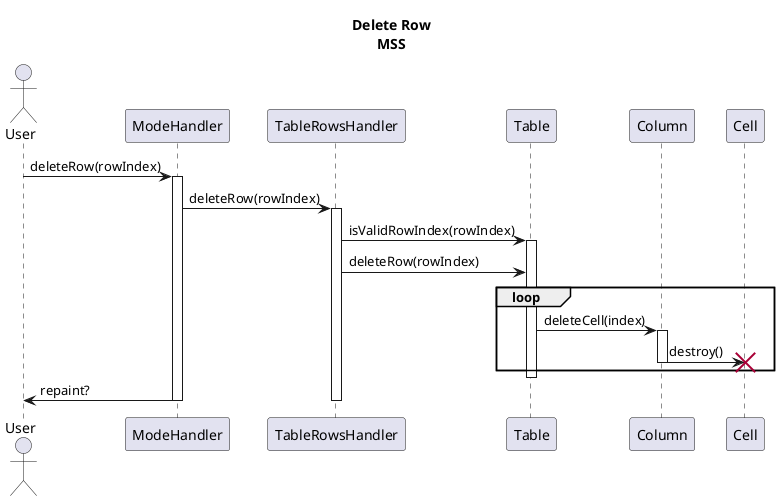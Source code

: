 @startuml
title Delete Row\nMSS
Actor User
User -> ModeHandler: deleteRow(rowIndex)
activate ModeHandler
ModeHandler -> TableRowsHandler: deleteRow(rowIndex)
activate TableRowsHandler

TableRowsHandler -> Table: isValidRowIndex(rowIndex)
activate Table
TableRowsHandler -> Table: deleteRow(rowIndex)

loop
    Table -> Column: deleteCell(index)
    activate Column
    Column -> Cell: destroy()
    deactivate Column
    destroy Cell
end
deactivate Table

ModeHandler -> User: repaint?
deactivate TableRowsHandler
deactivate ModeHandler
@enduml